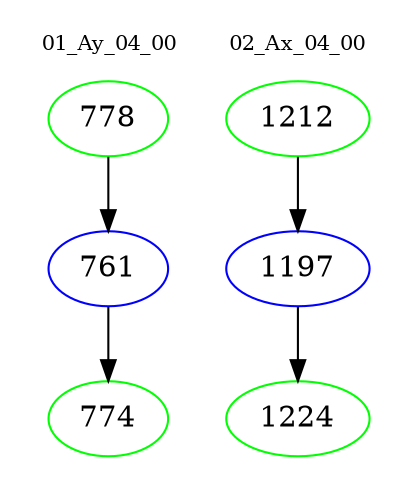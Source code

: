 digraph{
subgraph cluster_0 {
color = white
label = "01_Ay_04_00";
fontsize=10;
T0_778 [label="778", color="green"]
T0_778 -> T0_761 [color="black"]
T0_761 [label="761", color="blue"]
T0_761 -> T0_774 [color="black"]
T0_774 [label="774", color="green"]
}
subgraph cluster_1 {
color = white
label = "02_Ax_04_00";
fontsize=10;
T1_1212 [label="1212", color="green"]
T1_1212 -> T1_1197 [color="black"]
T1_1197 [label="1197", color="blue"]
T1_1197 -> T1_1224 [color="black"]
T1_1224 [label="1224", color="green"]
}
}

